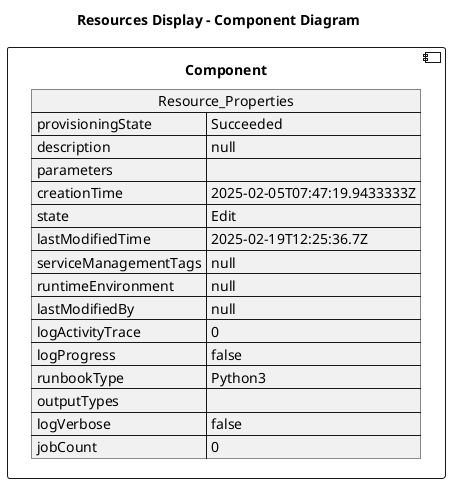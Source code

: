 @startuml

title Resources Display - Component Diagram

component Component {

json  Resource_Properties {
  "provisioningState": "Succeeded",
  "description": null,
  "parameters": {},
  "creationTime": "2025-02-05T07:47:19.9433333Z",
  "state": "Edit",
  "lastModifiedTime": "2025-02-19T12:25:36.7Z",
  "serviceManagementTags": null,
  "runtimeEnvironment": null,
  "lastModifiedBy": null,
  "logActivityTrace": 0,
  "logProgress": false,
  "runbookType": "Python3",
  "outputTypes": [],
  "logVerbose": false,
  "jobCount": 0
}
}
@enduml
